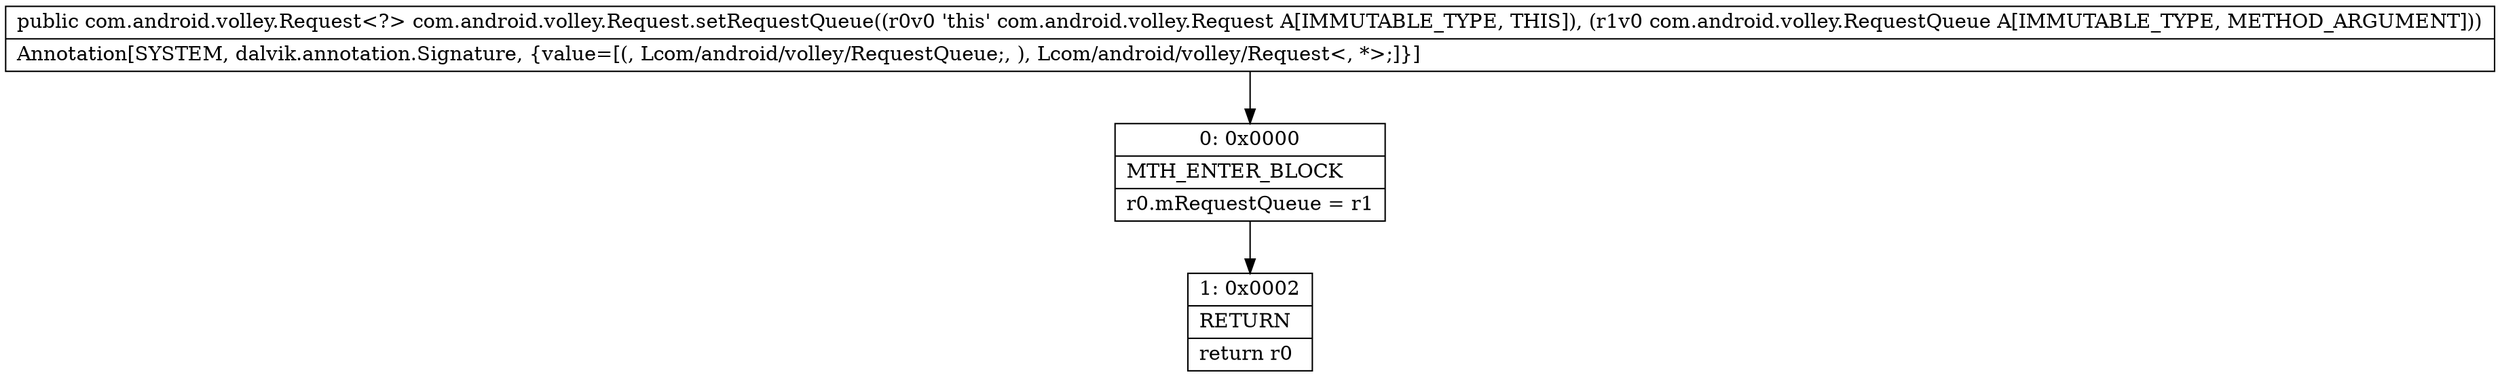 digraph "CFG forcom.android.volley.Request.setRequestQueue(Lcom\/android\/volley\/RequestQueue;)Lcom\/android\/volley\/Request;" {
Node_0 [shape=record,label="{0\:\ 0x0000|MTH_ENTER_BLOCK\l|r0.mRequestQueue = r1\l}"];
Node_1 [shape=record,label="{1\:\ 0x0002|RETURN\l|return r0\l}"];
MethodNode[shape=record,label="{public com.android.volley.Request\<?\> com.android.volley.Request.setRequestQueue((r0v0 'this' com.android.volley.Request A[IMMUTABLE_TYPE, THIS]), (r1v0 com.android.volley.RequestQueue A[IMMUTABLE_TYPE, METHOD_ARGUMENT]))  | Annotation[SYSTEM, dalvik.annotation.Signature, \{value=[(, Lcom\/android\/volley\/RequestQueue;, ), Lcom\/android\/volley\/Request\<, *\>;]\}]\l}"];
MethodNode -> Node_0;
Node_0 -> Node_1;
}


